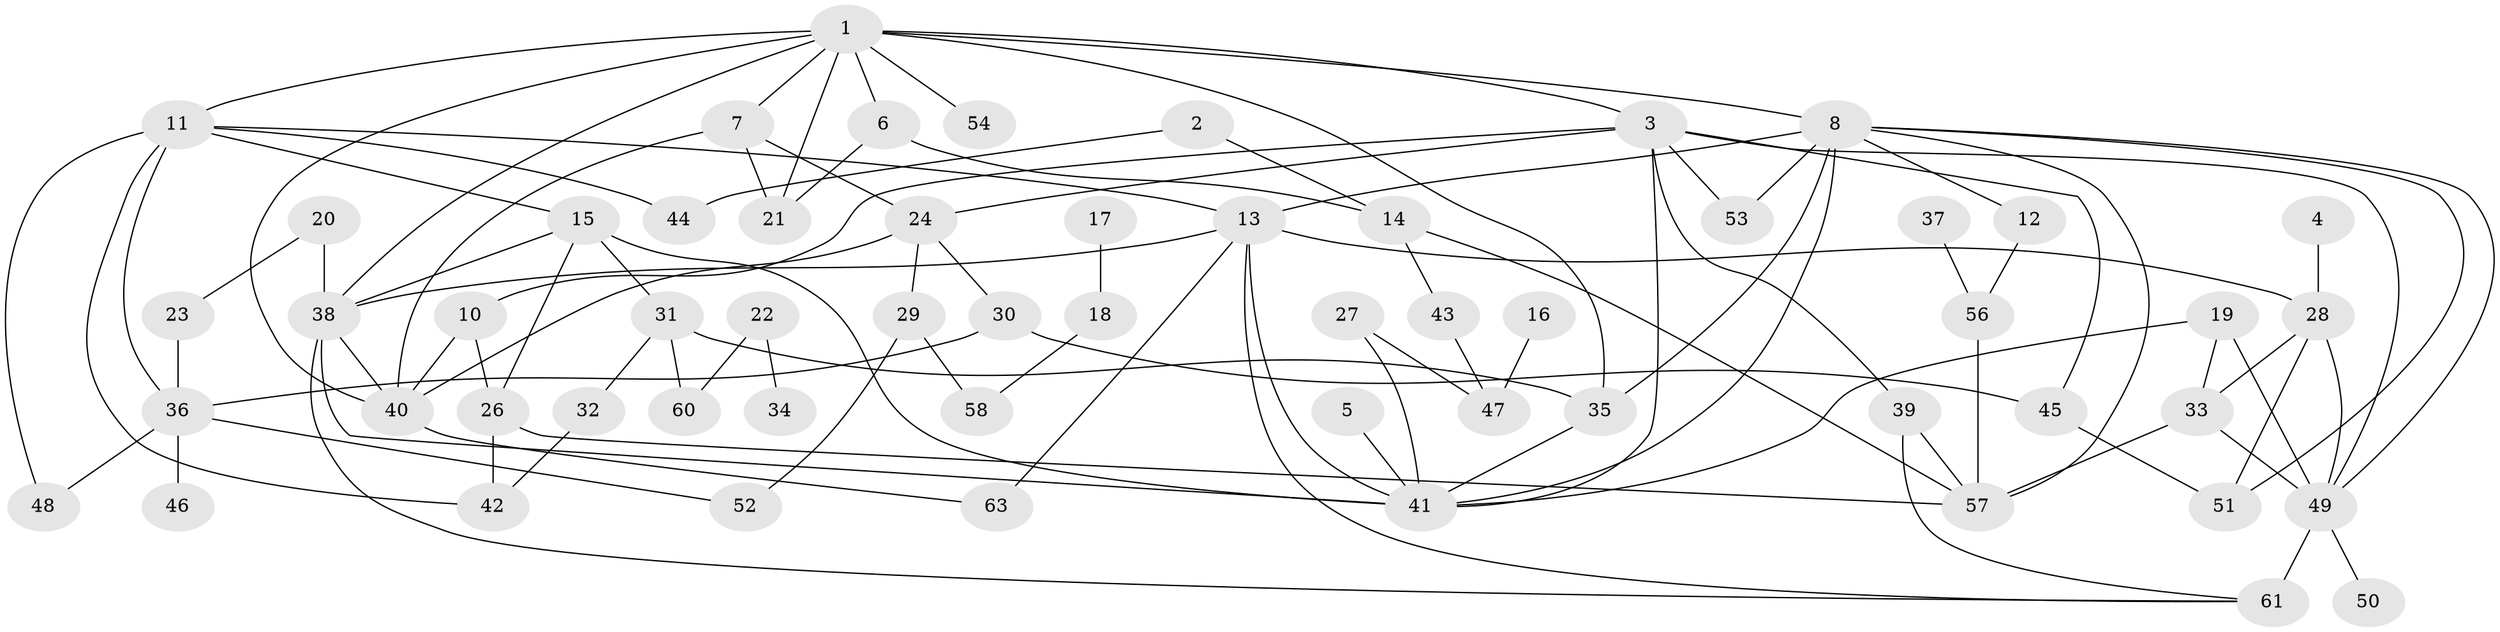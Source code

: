 // original degree distribution, {5: 0.03968253968253968, 3: 0.21428571428571427, 2: 0.35714285714285715, 1: 0.15873015873015872, 6: 0.031746031746031744, 0: 0.03968253968253968, 4: 0.1349206349206349, 9: 0.007936507936507936, 7: 0.007936507936507936, 8: 0.007936507936507936}
// Generated by graph-tools (version 1.1) at 2025/33/03/09/25 02:33:32]
// undirected, 58 vertices, 101 edges
graph export_dot {
graph [start="1"]
  node [color=gray90,style=filled];
  1;
  2;
  3;
  4;
  5;
  6;
  7;
  8;
  10;
  11;
  12;
  13;
  14;
  15;
  16;
  17;
  18;
  19;
  20;
  21;
  22;
  23;
  24;
  26;
  27;
  28;
  29;
  30;
  31;
  32;
  33;
  34;
  35;
  36;
  37;
  38;
  39;
  40;
  41;
  42;
  43;
  44;
  45;
  46;
  47;
  48;
  49;
  50;
  51;
  52;
  53;
  54;
  56;
  57;
  58;
  60;
  61;
  63;
  1 -- 3 [weight=1.0];
  1 -- 6 [weight=1.0];
  1 -- 7 [weight=1.0];
  1 -- 8 [weight=1.0];
  1 -- 11 [weight=1.0];
  1 -- 21 [weight=1.0];
  1 -- 35 [weight=1.0];
  1 -- 38 [weight=1.0];
  1 -- 40 [weight=1.0];
  1 -- 54 [weight=1.0];
  2 -- 14 [weight=1.0];
  2 -- 44 [weight=1.0];
  3 -- 10 [weight=1.0];
  3 -- 24 [weight=1.0];
  3 -- 39 [weight=1.0];
  3 -- 41 [weight=1.0];
  3 -- 45 [weight=1.0];
  3 -- 49 [weight=1.0];
  3 -- 53 [weight=1.0];
  4 -- 28 [weight=1.0];
  5 -- 41 [weight=1.0];
  6 -- 14 [weight=1.0];
  6 -- 21 [weight=1.0];
  7 -- 21 [weight=1.0];
  7 -- 24 [weight=1.0];
  7 -- 40 [weight=1.0];
  8 -- 12 [weight=1.0];
  8 -- 13 [weight=2.0];
  8 -- 35 [weight=1.0];
  8 -- 41 [weight=1.0];
  8 -- 49 [weight=1.0];
  8 -- 51 [weight=1.0];
  8 -- 53 [weight=1.0];
  8 -- 57 [weight=1.0];
  10 -- 26 [weight=1.0];
  10 -- 40 [weight=1.0];
  11 -- 13 [weight=1.0];
  11 -- 15 [weight=1.0];
  11 -- 36 [weight=1.0];
  11 -- 42 [weight=1.0];
  11 -- 44 [weight=1.0];
  11 -- 48 [weight=1.0];
  12 -- 56 [weight=1.0];
  13 -- 28 [weight=1.0];
  13 -- 38 [weight=1.0];
  13 -- 41 [weight=1.0];
  13 -- 61 [weight=1.0];
  13 -- 63 [weight=1.0];
  14 -- 43 [weight=1.0];
  14 -- 57 [weight=1.0];
  15 -- 26 [weight=1.0];
  15 -- 31 [weight=1.0];
  15 -- 38 [weight=1.0];
  15 -- 41 [weight=1.0];
  16 -- 47 [weight=1.0];
  17 -- 18 [weight=1.0];
  18 -- 58 [weight=1.0];
  19 -- 33 [weight=1.0];
  19 -- 41 [weight=1.0];
  19 -- 49 [weight=1.0];
  20 -- 23 [weight=1.0];
  20 -- 38 [weight=1.0];
  22 -- 34 [weight=1.0];
  22 -- 60 [weight=1.0];
  23 -- 36 [weight=1.0];
  24 -- 29 [weight=2.0];
  24 -- 30 [weight=1.0];
  24 -- 40 [weight=1.0];
  26 -- 42 [weight=1.0];
  26 -- 57 [weight=1.0];
  27 -- 41 [weight=1.0];
  27 -- 47 [weight=1.0];
  28 -- 33 [weight=1.0];
  28 -- 49 [weight=1.0];
  28 -- 51 [weight=1.0];
  29 -- 52 [weight=1.0];
  29 -- 58 [weight=2.0];
  30 -- 36 [weight=1.0];
  30 -- 45 [weight=1.0];
  31 -- 32 [weight=1.0];
  31 -- 35 [weight=1.0];
  31 -- 60 [weight=1.0];
  32 -- 42 [weight=1.0];
  33 -- 49 [weight=1.0];
  33 -- 57 [weight=1.0];
  35 -- 41 [weight=1.0];
  36 -- 46 [weight=1.0];
  36 -- 48 [weight=1.0];
  36 -- 52 [weight=1.0];
  37 -- 56 [weight=1.0];
  38 -- 40 [weight=1.0];
  38 -- 41 [weight=1.0];
  38 -- 61 [weight=1.0];
  39 -- 57 [weight=1.0];
  39 -- 61 [weight=1.0];
  40 -- 63 [weight=1.0];
  43 -- 47 [weight=1.0];
  45 -- 51 [weight=1.0];
  49 -- 50 [weight=1.0];
  49 -- 61 [weight=4.0];
  56 -- 57 [weight=1.0];
}
